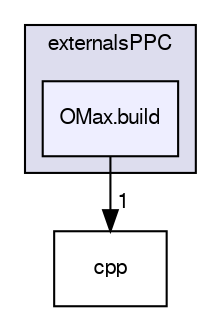 digraph G {
  bgcolor=transparent;
  compound=true
  node [ fontsize="10", fontname="FreeSans"];
  edge [ labelfontsize="10", labelfontname="FreeSans"];
  subgraph clusterdir_1b9e43ffd41b47e2a62c03d2db4f81db {
    graph [ bgcolor="#ddddee", pencolor="black", label="externalsPPC" fontname="FreeSans", fontsize="10", URL="dir_1b9e43ffd41b47e2a62c03d2db4f81db.html"]
  dir_63dd3c410753fdf8aed561f07fffe46d [shape=box, label="OMax.build", style="filled", fillcolor="#eeeeff", pencolor="black", URL="dir_63dd3c410753fdf8aed561f07fffe46d.html"];
  }
  dir_bc5a9248bf4fe98448844334faba2c26 [shape=box label="cpp" URL="dir_bc5a9248bf4fe98448844334faba2c26.html"];
  dir_63dd3c410753fdf8aed561f07fffe46d->dir_bc5a9248bf4fe98448844334faba2c26 [headlabel="1", labeldistance=1.5 headhref="dir_000007_000024.html"];
}
